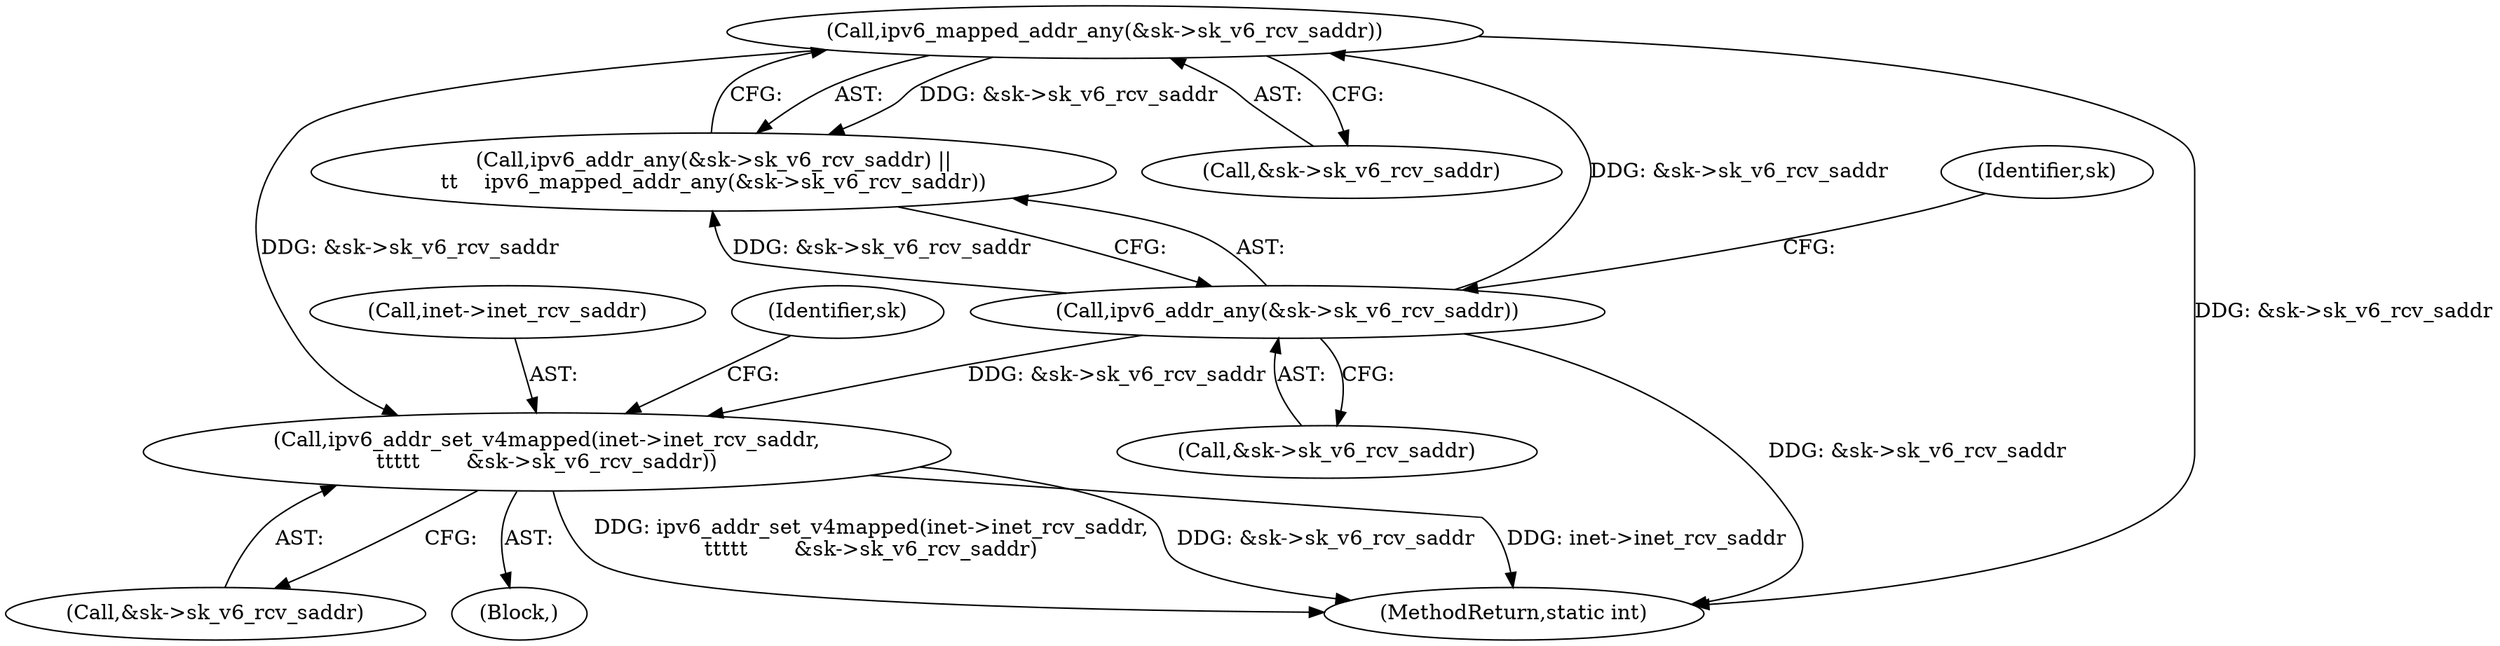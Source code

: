 digraph "0_linux_45f6fad84cc305103b28d73482b344d7f5b76f39_4@pointer" {
"1000333" [label="(Call,ipv6_addr_set_v4mapped(inet->inet_rcv_saddr,\n\t\t\t\t\t       &sk->sk_v6_rcv_saddr))"];
"1000327" [label="(Call,ipv6_mapped_addr_any(&sk->sk_v6_rcv_saddr))"];
"1000322" [label="(Call,ipv6_addr_any(&sk->sk_v6_rcv_saddr))"];
"1000323" [label="(Call,&sk->sk_v6_rcv_saddr)"];
"1000600" [label="(MethodReturn,static int)"];
"1000322" [label="(Call,ipv6_addr_any(&sk->sk_v6_rcv_saddr))"];
"1000328" [label="(Call,&sk->sk_v6_rcv_saddr)"];
"1000330" [label="(Identifier,sk)"];
"1000321" [label="(Call,ipv6_addr_any(&sk->sk_v6_rcv_saddr) ||\n\t\t    ipv6_mapped_addr_any(&sk->sk_v6_rcv_saddr))"];
"1000337" [label="(Call,&sk->sk_v6_rcv_saddr)"];
"1000327" [label="(Call,ipv6_mapped_addr_any(&sk->sk_v6_rcv_saddr))"];
"1000332" [label="(Block,)"];
"1000334" [label="(Call,inet->inet_rcv_saddr)"];
"1000333" [label="(Call,ipv6_addr_set_v4mapped(inet->inet_rcv_saddr,\n\t\t\t\t\t       &sk->sk_v6_rcv_saddr))"];
"1000344" [label="(Identifier,sk)"];
"1000333" -> "1000332"  [label="AST: "];
"1000333" -> "1000337"  [label="CFG: "];
"1000334" -> "1000333"  [label="AST: "];
"1000337" -> "1000333"  [label="AST: "];
"1000344" -> "1000333"  [label="CFG: "];
"1000333" -> "1000600"  [label="DDG: inet->inet_rcv_saddr"];
"1000333" -> "1000600"  [label="DDG: ipv6_addr_set_v4mapped(inet->inet_rcv_saddr,\n\t\t\t\t\t       &sk->sk_v6_rcv_saddr)"];
"1000333" -> "1000600"  [label="DDG: &sk->sk_v6_rcv_saddr"];
"1000327" -> "1000333"  [label="DDG: &sk->sk_v6_rcv_saddr"];
"1000322" -> "1000333"  [label="DDG: &sk->sk_v6_rcv_saddr"];
"1000327" -> "1000321"  [label="AST: "];
"1000327" -> "1000328"  [label="CFG: "];
"1000328" -> "1000327"  [label="AST: "];
"1000321" -> "1000327"  [label="CFG: "];
"1000327" -> "1000600"  [label="DDG: &sk->sk_v6_rcv_saddr"];
"1000327" -> "1000321"  [label="DDG: &sk->sk_v6_rcv_saddr"];
"1000322" -> "1000327"  [label="DDG: &sk->sk_v6_rcv_saddr"];
"1000322" -> "1000321"  [label="AST: "];
"1000322" -> "1000323"  [label="CFG: "];
"1000323" -> "1000322"  [label="AST: "];
"1000330" -> "1000322"  [label="CFG: "];
"1000321" -> "1000322"  [label="CFG: "];
"1000322" -> "1000600"  [label="DDG: &sk->sk_v6_rcv_saddr"];
"1000322" -> "1000321"  [label="DDG: &sk->sk_v6_rcv_saddr"];
}
